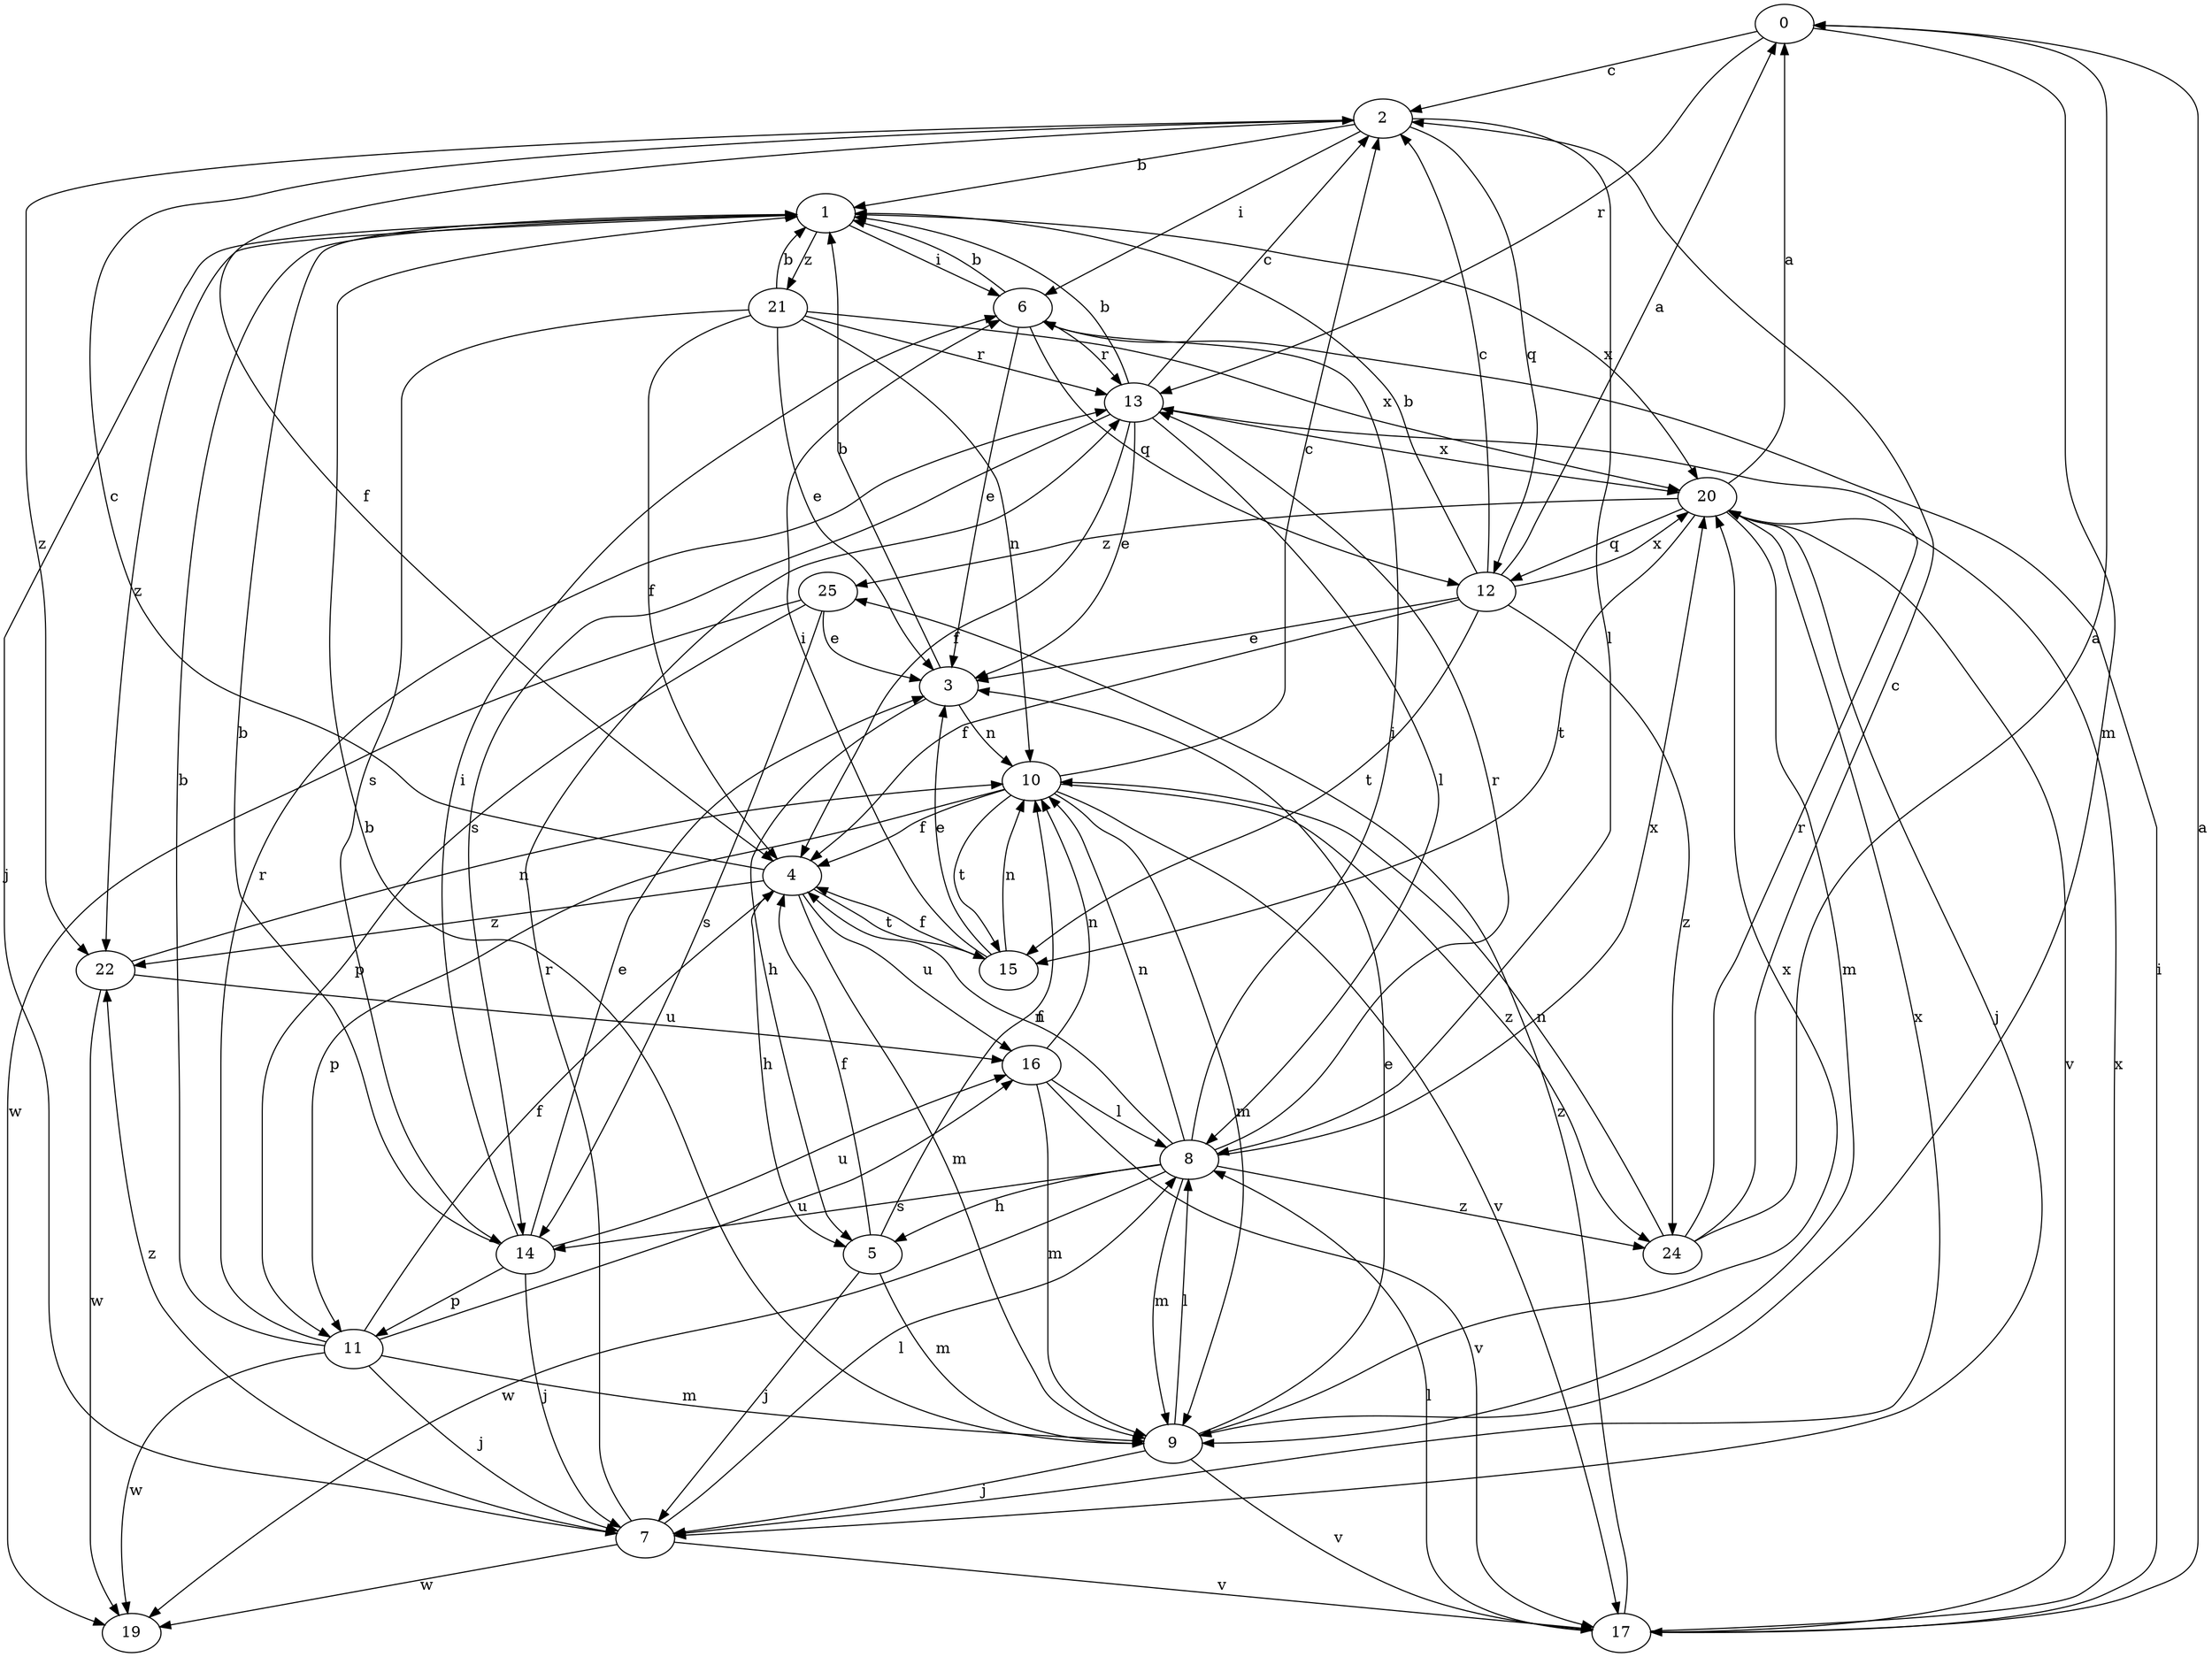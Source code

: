 strict digraph  {
0;
1;
2;
3;
4;
5;
6;
7;
8;
9;
10;
11;
12;
13;
14;
15;
16;
17;
19;
20;
21;
22;
24;
25;
0 -> 2  [label=c];
0 -> 9  [label=m];
0 -> 13  [label=r];
1 -> 6  [label=i];
1 -> 7  [label=j];
1 -> 20  [label=x];
1 -> 21  [label=z];
1 -> 22  [label=z];
2 -> 1  [label=b];
2 -> 4  [label=f];
2 -> 6  [label=i];
2 -> 8  [label=l];
2 -> 12  [label=q];
2 -> 22  [label=z];
3 -> 1  [label=b];
3 -> 5  [label=h];
3 -> 10  [label=n];
4 -> 2  [label=c];
4 -> 5  [label=h];
4 -> 9  [label=m];
4 -> 15  [label=t];
4 -> 16  [label=u];
4 -> 22  [label=z];
5 -> 4  [label=f];
5 -> 7  [label=j];
5 -> 9  [label=m];
5 -> 10  [label=n];
6 -> 1  [label=b];
6 -> 3  [label=e];
6 -> 12  [label=q];
6 -> 13  [label=r];
7 -> 8  [label=l];
7 -> 13  [label=r];
7 -> 17  [label=v];
7 -> 19  [label=w];
7 -> 20  [label=x];
7 -> 22  [label=z];
8 -> 4  [label=f];
8 -> 5  [label=h];
8 -> 6  [label=i];
8 -> 9  [label=m];
8 -> 10  [label=n];
8 -> 13  [label=r];
8 -> 14  [label=s];
8 -> 19  [label=w];
8 -> 20  [label=x];
8 -> 24  [label=z];
9 -> 1  [label=b];
9 -> 3  [label=e];
9 -> 7  [label=j];
9 -> 8  [label=l];
9 -> 17  [label=v];
9 -> 20  [label=x];
10 -> 2  [label=c];
10 -> 4  [label=f];
10 -> 9  [label=m];
10 -> 11  [label=p];
10 -> 15  [label=t];
10 -> 17  [label=v];
10 -> 24  [label=z];
11 -> 1  [label=b];
11 -> 4  [label=f];
11 -> 7  [label=j];
11 -> 9  [label=m];
11 -> 13  [label=r];
11 -> 16  [label=u];
11 -> 19  [label=w];
12 -> 0  [label=a];
12 -> 1  [label=b];
12 -> 2  [label=c];
12 -> 3  [label=e];
12 -> 4  [label=f];
12 -> 15  [label=t];
12 -> 20  [label=x];
12 -> 24  [label=z];
13 -> 1  [label=b];
13 -> 2  [label=c];
13 -> 3  [label=e];
13 -> 4  [label=f];
13 -> 8  [label=l];
13 -> 14  [label=s];
13 -> 20  [label=x];
14 -> 1  [label=b];
14 -> 3  [label=e];
14 -> 6  [label=i];
14 -> 7  [label=j];
14 -> 11  [label=p];
14 -> 16  [label=u];
15 -> 3  [label=e];
15 -> 4  [label=f];
15 -> 6  [label=i];
15 -> 10  [label=n];
16 -> 8  [label=l];
16 -> 9  [label=m];
16 -> 10  [label=n];
16 -> 17  [label=v];
17 -> 0  [label=a];
17 -> 6  [label=i];
17 -> 8  [label=l];
17 -> 20  [label=x];
17 -> 25  [label=z];
20 -> 0  [label=a];
20 -> 7  [label=j];
20 -> 9  [label=m];
20 -> 12  [label=q];
20 -> 15  [label=t];
20 -> 17  [label=v];
20 -> 25  [label=z];
21 -> 1  [label=b];
21 -> 3  [label=e];
21 -> 4  [label=f];
21 -> 10  [label=n];
21 -> 13  [label=r];
21 -> 14  [label=s];
21 -> 20  [label=x];
22 -> 10  [label=n];
22 -> 16  [label=u];
22 -> 19  [label=w];
24 -> 0  [label=a];
24 -> 2  [label=c];
24 -> 10  [label=n];
24 -> 13  [label=r];
25 -> 3  [label=e];
25 -> 11  [label=p];
25 -> 14  [label=s];
25 -> 19  [label=w];
}
